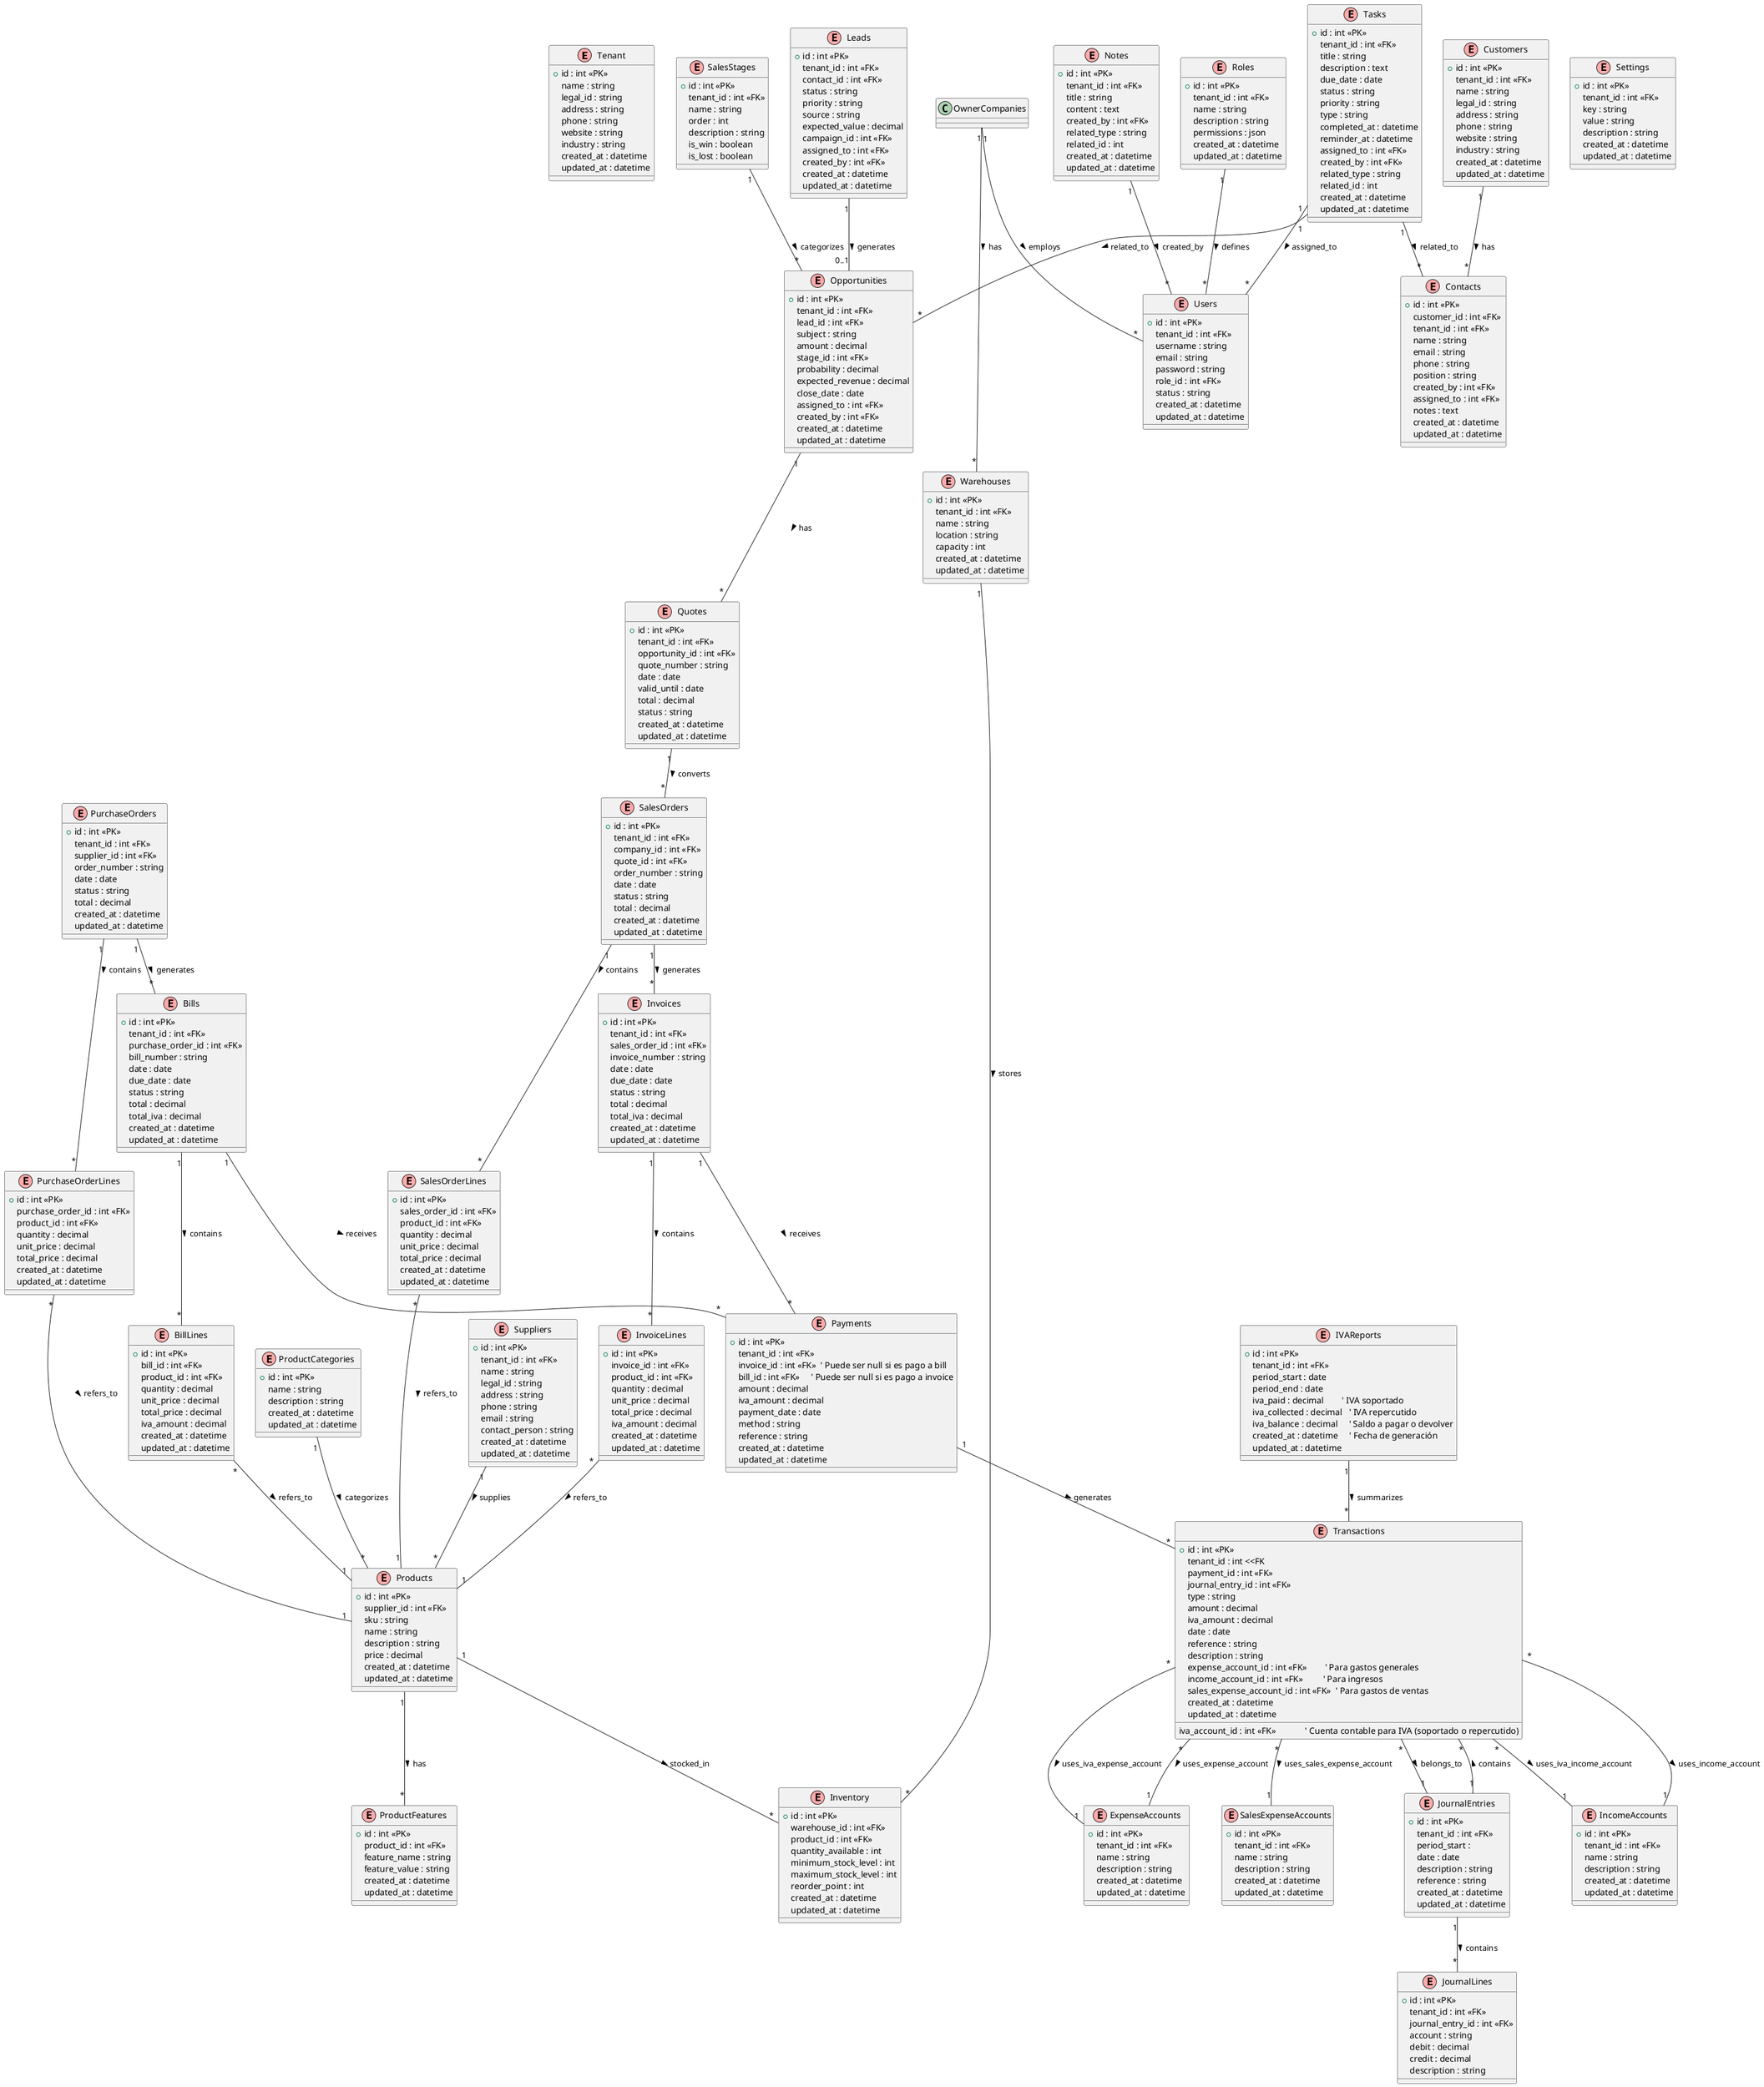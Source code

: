 @startuml
!define entity(x) class x << (E,#FFAAAA) >>

entity(Tenant) {
  +id : int <<PK>>
  name : string
  legal_id : string
  address : string
  phone : string
  website : string
  industry : string
  created_at : datetime
  updated_at : datetime
}

entity(Warehouses) {
  +id : int <<PK>>
  tenant_id : int <<FK>>
  name : string
  location : string
  capacity : int
  created_at : datetime
  updated_at : datetime
}

entity(Users) {
  +id : int <<PK>>
  tenant_id : int <<FK>>
  username : string
  email : string
  password : string
  role_id : int <<FK>>
  status : string
  created_at : datetime
  updated_at : datetime
}

entity(Roles) {
  +id : int <<PK>>
  tenant_id : int <<FK>>
  name : string
  description : string
  permissions : json
  created_at : datetime
  updated_at : datetime
}

entity(Customers) {
  +id : int <<PK>>
  tenant_id : int <<FK>> 
  name : string
  legal_id : string
  address : string
  phone : string
  website : string
  industry : string
  created_at : datetime
  updated_at : datetime
}

entity(Suppliers) {
  +id : int <<PK>>
  tenant_id : int <<FK>>
  name : string
  legal_id : string
  address : string
  phone : string
  email : string
  contact_person : string
  created_at : datetime
  updated_at : datetime
}

entity(Contacts) {
  +id : int <<PK>>
  customer_id : int <<FK>>
  tenant_id : int <<FK>>
  name : string
  email : string
  phone : string
  position : string
  created_by : int <<FK>>
  assigned_to : int <<FK>>
  notes : text
  created_at : datetime
  updated_at : datetime
}

entity(ProductCategories) {
  +id : int <<PK>>
  name : string
  description : string
  created_at : datetime
  updated_at : datetime
}

entity(Products) {
  +id : int <<PK>>
  supplier_id : int <<FK>>
  sku : string
  name : string
  description : string
  price : decimal
  created_at : datetime
  updated_at : datetime
}

entity(ProductFeatures) {
  +id : int <<PK>>
  product_id : int <<FK>>
  feature_name : string
  feature_value : string
  created_at : datetime
  updated_at : datetime
}

entity(Inventory) {
  +id : int <<PK>>
  warehouse_id : int <<FK>>
  product_id : int <<FK>>
  quantity_available : int
  minimum_stock_level : int
  maximum_stock_level : int
  reorder_point : int
  created_at : datetime
  updated_at : datetime
}

entity(Leads) {
  +id : int <<PK>>
  tenant_id : int <<FK>>
  contact_id : int <<FK>>
  status : string
  priority : string
  source : string
  expected_value : decimal
  campaign_id : int <<FK>>
  assigned_to : int <<FK>>
  created_by : int <<FK>>
  created_at : datetime
  updated_at : datetime
}

entity(SalesStages) {
  +id : int <<PK>>
  tenant_id : int <<FK>>
  name : string
  order : int
  description : string
  is_win : boolean
  is_lost : boolean
}

entity(Opportunities) {
  +id : int <<PK>>
  tenant_id : int <<FK>>
  lead_id : int <<FK>>
  subject : string
  amount : decimal
  stage_id : int <<FK>>
  probability : decimal
  expected_revenue : decimal
  close_date : date
  assigned_to : int <<FK>>
  created_by : int <<FK>>
  created_at : datetime
  updated_at : datetime
}

entity(Quotes) {
  +id : int <<PK>>
  tenant_id : int <<FK>>
  opportunity_id : int <<FK>>
  quote_number : string
  date : date
  valid_until : date
  total : decimal
  status : string
  created_at : datetime
  updated_at : datetime
}

entity(SalesOrders) {
  +id : int <<PK>>
  tenant_id : int <<FK>>
  company_id : int <<FK>>
  quote_id : int <<FK>>
  order_number : string
  date : date
  status : string
  total : decimal
  created_at : datetime
  updated_at : datetime
}

entity(SalesOrderLines) {
  +id : int <<PK>>
  sales_order_id : int <<FK>>
  product_id : int <<FK>>
  quantity : decimal
  unit_price : decimal
  total_price : decimal
  created_at : datetime
  updated_at : datetime
}

entity(PurchaseOrders) {
  +id : int <<PK>>
  tenant_id : int <<FK>>
  supplier_id : int <<FK>>
  order_number : string
  date : date
  status : string
  total : decimal
  created_at : datetime
  updated_at : datetime
}

entity(PurchaseOrderLines) {
  +id : int <<PK>>
  purchase_order_id : int <<FK>>
  product_id : int <<FK>>
  quantity : decimal
  unit_price : decimal
  total_price : decimal
  created_at : datetime
  updated_at : datetime
}

entity(Invoices) {
  +id : int <<PK>>
  tenant_id : int <<FK>>
  sales_order_id : int <<FK>>
  invoice_number : string
  date : date
  due_date : date
  status : string
  total : decimal
  total_iva : decimal
  created_at : datetime
  updated_at : datetime
}

entity(InvoiceLines) {
  +id : int <<PK>>
  invoice_id : int <<FK>>
  product_id : int <<FK>>
  quantity : decimal
  unit_price : decimal
  total_price : decimal
  iva_amount : decimal
  created_at : datetime
  updated_at : datetime
}

entity(Bills) {
  +id : int <<PK>>
  tenant_id : int <<FK>>
  purchase_order_id : int <<FK>>
  bill_number : string
  date : date
  due_date : date
  status : string
  total : decimal
  total_iva : decimal
  created_at : datetime
  updated_at : datetime
}

entity(BillLines) {
  +id : int <<PK>>
  bill_id : int <<FK>>
  product_id : int <<FK>>
  quantity : decimal
  unit_price : decimal
  total_price : decimal
  iva_amount : decimal
  created_at : datetime
  updated_at : datetime
}

entity(Payments) {
  +id : int <<PK>>
  tenant_id : int <<FK>>
  invoice_id : int <<FK>>  ' Puede ser null si es pago a bill
  bill_id : int <<FK>>     ' Puede ser null si es pago a invoice
  amount : decimal
  iva_amount : decimal
  payment_date : date
  method : string
  reference : string
  created_at : datetime
  updated_at : datetime
}

entity(ExpenseAccounts) {
  +id : int <<PK>>
  tenant_id : int <<FK>>
  name : string
  description : string
  created_at : datetime
  updated_at : datetime
}

entity(IncomeAccounts) {
  +id : int <<PK>>
  tenant_id : int <<FK>>
  name : string
  description : string
  created_at : datetime
  updated_at : datetime
}

entity(SalesExpenseAccounts) {
  +id : int <<PK>>
  tenant_id : int <<FK>>
  name : string
  description : string
  created_at : datetime
  updated_at : datetime
}

entity(Transactions) {
  +id : int <<PK>>
  tenant_id : int <<FK
  payment_id : int <<FK>>
  journal_entry_id : int <<FK>>
  type : string
  amount : decimal
  iva_amount : decimal
  date : date
  reference : string
  description : string
  expense_account_id : int <<FK>>        ' Para gastos generales
  income_account_id : int <<FK>>         ' Para ingresos
  sales_expense_account_id : int <<FK>>  ' Para gastos de ventas
  iva_account_id : int <<FK>>             ' Cuenta contable para IVA (soportado o repercutido)
  created_at : datetime
  updated_at : datetime
}

entity(IVAReports) {
  +id : int <<PK>>
  tenant_id : int <<FK>>
  period_start : date
  period_end : date
  iva_paid : decimal        ' IVA soportado
  iva_collected : decimal   ' IVA repercutido
  iva_balance : decimal     ' Saldo a pagar o devolver
  created_at : datetime     ' Fecha de generación
  updated_at : datetime
}

entity(JournalEntries) {
  +id : int <<PK>>
  tenant_id : int <<FK>>
  period_start : 
  date : date
  description : string
  reference : string
  created_at : datetime
  updated_at : datetime
}

entity(JournalLines) {
  +id : int <<PK>>
  tenant_id : int <<FK>>
  journal_entry_id : int <<FK>>
  account : string
  debit : decimal
  credit : decimal
  description : string
}

entity(Settings) {
  +id : int <<PK>>
  tenant_id : int <<FK>>
  key : string
  value : string
  description : string
  created_at : datetime
  updated_at : datetime
}

entity(Tasks) {
  +id : int <<PK>>
  tenant_id : int <<FK>>
  title : string
  description : text
  due_date : date
  status : string
  priority : string
  type : string
  completed_at : datetime
  reminder_at : datetime
  assigned_to : int <<FK>>
  created_by : int <<FK>>
  related_type : string
  related_id : int
  created_at : datetime
  updated_at : datetime
}

entity(Notes) {
  +id : int <<PK>>
  tenant_id : int <<FK>>
  title : string
  content : text
  created_by : int <<FK>>
  related_type : string
  related_id : int
  created_at : datetime
  updated_at : datetime
}

' Relaciones principales
OwnerCompanies "1" -- "*" Warehouses : has >
OwnerCompanies "1" -- "*" Users : employs >
Roles "1" -- "*" Users : defines >
Customers "1" -- "*" Contacts : has >
Suppliers "1" -- "*" Products : supplies >
ProductCategories "1" -- "*" Products : categorizes >
Warehouses "1" -- "*" Inventory : stores >
Products "1" -- "*" Inventory : stocked_in >
Products "1" -- "*" ProductFeatures : has >
Leads "1" -- "0..1" Opportunities : generates >
SalesStages "1" -- "*" Opportunities : categorizes >
Opportunities "1" -- "*" Quotes : has >
Quotes "1" -- "*" SalesOrders : converts >
SalesOrders "1" -- "*" SalesOrderLines : contains >
SalesOrderLines "*" -- "1" Products : refers_to >
PurchaseOrders "1" -- "*" PurchaseOrderLines : contains >
PurchaseOrderLines "*" -- "1" Products : refers_to >
SalesOrders "1" -- "*" Invoices : generates >
Invoices "1" -- "*" InvoiceLines : contains >
InvoiceLines "*" -- "1" Products : refers_to >
PurchaseOrders "1" -- "*" Bills : generates >
Bills "1" -- "*" BillLines : contains >
BillLines "*" -- "1" Products : refers_to >
Invoices "1" -- "*" Payments : receives >
Bills "1" -- "*" Payments : receives >
Payments "1" -- "*" Transactions : generates >
Transactions "*" -- "1" ExpenseAccounts : uses_expense_account >
Transactions "*" -- "1" IncomeAccounts : uses_income_account >
Transactions "*" -- "1" SalesExpenseAccounts : uses_sales_expense_account >
Transactions "*" -- "1" ExpenseAccounts : uses_iva_expense_account >
Transactions "*" -- "1" IncomeAccounts : uses_iva_income_account >
Transactions "*" -- "1" JournalEntries : belongs_to >
JournalEntries "1" -- "*" Transactions : contains >
JournalEntries "1" -- "*" JournalLines : contains >
IVAReports "1" -- "*" Transactions : summarizes >
Tasks "1" -- "*" Users : assigned_to >
Tasks "1" -- "*" Opportunities : related_to >
Tasks "1" -- "*" Contacts : related_to >
Notes "1" -- "*" Users : created_by >

@enduml
